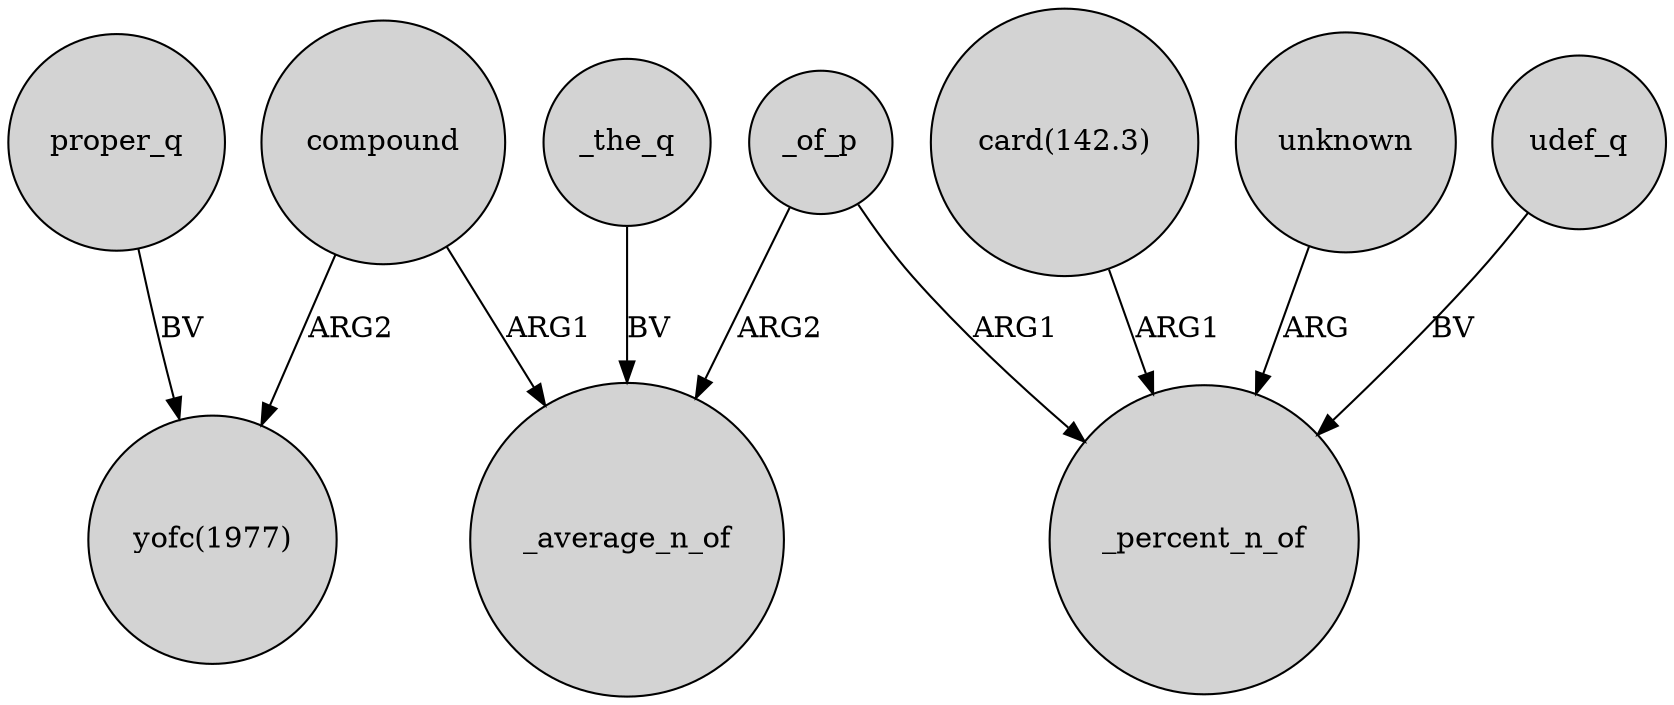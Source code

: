 digraph {
	node [shape=circle style=filled]
	_of_p -> _average_n_of [label=ARG2]
	_the_q -> _average_n_of [label=BV]
	udef_q -> _percent_n_of [label=BV]
	proper_q -> "yofc(1977)" [label=BV]
	compound -> _average_n_of [label=ARG1]
	compound -> "yofc(1977)" [label=ARG2]
	"card(142.3)" -> _percent_n_of [label=ARG1]
	_of_p -> _percent_n_of [label=ARG1]
	unknown -> _percent_n_of [label=ARG]
}
